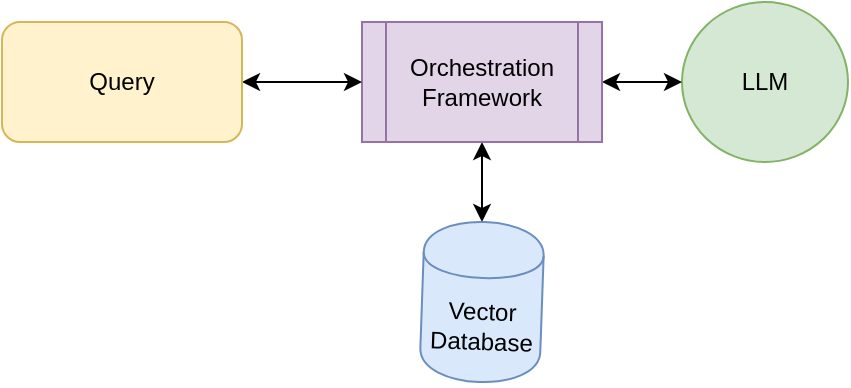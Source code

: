 <mxfile version="12.2.4" pages="2"><diagram id="Wd2RDT1IffgVay2X1LrI" name="basicRAGArch"><mxGraphModel dx="552" dy="561" grid="1" gridSize="10" guides="1" tooltips="1" connect="1" arrows="1" fold="1" page="1" pageScale="1" pageWidth="850" pageHeight="1100" math="0" shadow="0"><root><mxCell id="0"/><mxCell id="1" parent="0"/><mxCell id="12" style="edgeStyle=orthogonalEdgeStyle;rounded=0;orthogonalLoop=1;jettySize=auto;html=1;entryX=0.5;entryY=1;entryDx=0;entryDy=0;startArrow=classic;startFill=1;" parent="1" source="3" target="5" edge="1"><mxGeometry relative="1" as="geometry"/></mxCell><mxCell id="3" value="Vector Database" style="shape=cylinder;whiteSpace=wrap;html=1;boundedLbl=1;backgroundOutline=1;rotation=2;fillColor=#dae8fc;strokeColor=#6c8ebf;" parent="1" vertex="1"><mxGeometry x="410" y="210" width="60" height="80" as="geometry"/></mxCell><mxCell id="4" value="LLM" style="ellipse;whiteSpace=wrap;html=1;fillColor=#d5e8d4;strokeColor=#82b366;" parent="1" vertex="1"><mxGeometry x="540" y="100" width="83" height="80" as="geometry"/></mxCell><mxCell id="13" style="edgeStyle=orthogonalEdgeStyle;rounded=0;orthogonalLoop=1;jettySize=auto;html=1;startArrow=classic;startFill=1;" parent="1" source="5" target="4" edge="1"><mxGeometry relative="1" as="geometry"/></mxCell><mxCell id="5" value="Orchestration&lt;br&gt;Framework" style="shape=process;whiteSpace=wrap;html=1;backgroundOutline=1;fillColor=#e1d5e7;strokeColor=#9673a6;" parent="1" vertex="1"><mxGeometry x="380" y="110" width="120" height="60" as="geometry"/></mxCell><mxCell id="11" style="edgeStyle=orthogonalEdgeStyle;rounded=0;orthogonalLoop=1;jettySize=auto;html=1;entryX=0;entryY=0.5;entryDx=0;entryDy=0;startArrow=classic;startFill=1;" parent="1" source="10" target="5" edge="1"><mxGeometry relative="1" as="geometry"/></mxCell><mxCell id="10" value="Query" style="rounded=1;whiteSpace=wrap;html=1;fillColor=#fff2cc;strokeColor=#d6b656;" parent="1" vertex="1"><mxGeometry x="200" y="110" width="120" height="60" as="geometry"/></mxCell></root></mxGraphModel></diagram><diagram id="GlLKrN7EOmgMM0itUg3g" name="Page-2"><mxGraphModel dx="552" dy="561" grid="1" gridSize="10" guides="1" tooltips="1" connect="1" arrows="1" fold="1" page="1" pageScale="1" pageWidth="850" pageHeight="1100" math="0" shadow="0"><root><mxCell id="3Ni1umB8VDM0B8A5ODpS-0"/><mxCell id="3Ni1umB8VDM0B8A5ODpS-1" parent="3Ni1umB8VDM0B8A5ODpS-0"/></root></mxGraphModel></diagram></mxfile>